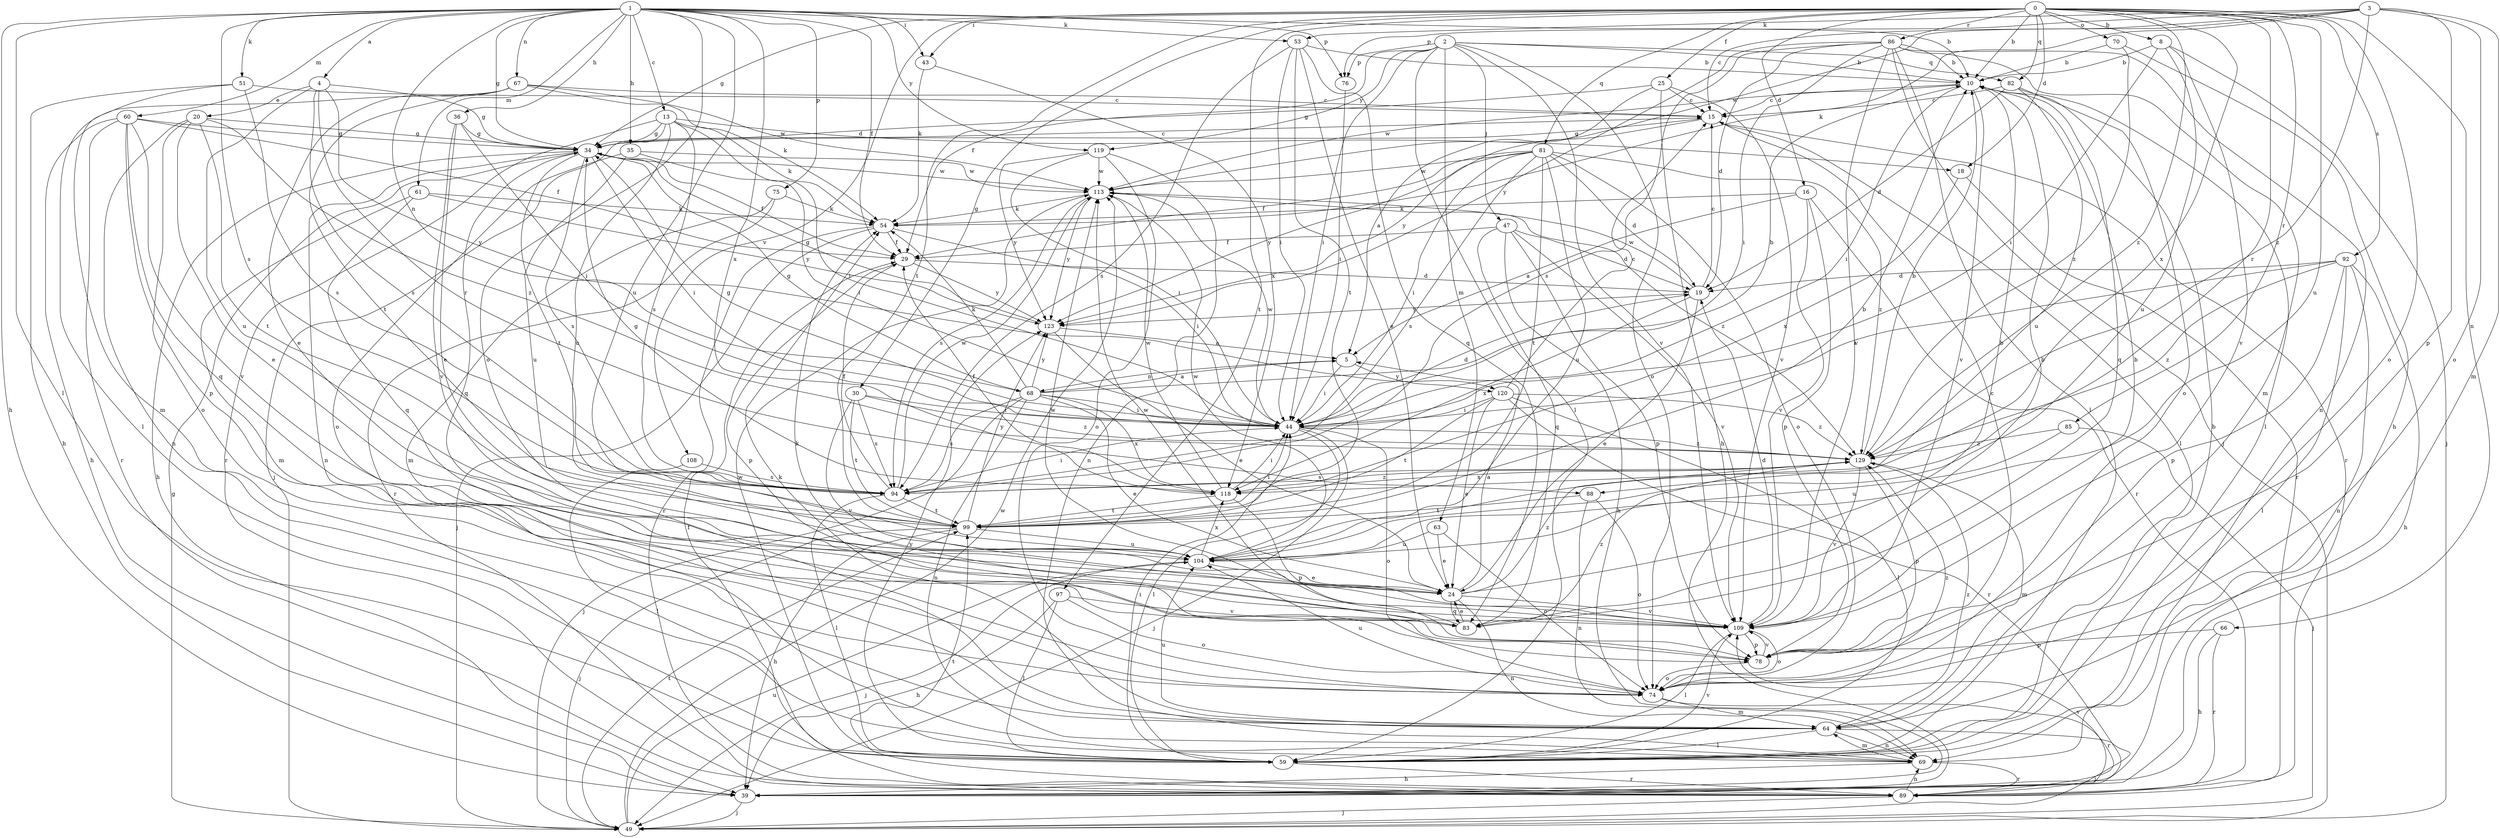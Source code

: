 strict digraph  {
0;
1;
2;
3;
4;
5;
8;
10;
13;
15;
16;
18;
19;
20;
24;
25;
29;
30;
34;
35;
36;
39;
43;
44;
47;
49;
51;
53;
54;
59;
60;
61;
63;
64;
66;
67;
68;
69;
70;
74;
75;
76;
78;
81;
82;
83;
85;
86;
88;
89;
92;
94;
97;
99;
104;
108;
109;
113;
118;
119;
120;
123;
129;
0 -> 8  [label=b];
0 -> 10  [label=b];
0 -> 16  [label=d];
0 -> 18  [label=d];
0 -> 25  [label=f];
0 -> 30  [label=g];
0 -> 34  [label=g];
0 -> 43  [label=i];
0 -> 66  [label=n];
0 -> 70  [label=o];
0 -> 74  [label=o];
0 -> 81  [label=q];
0 -> 82  [label=q];
0 -> 85  [label=r];
0 -> 86  [label=r];
0 -> 88  [label=r];
0 -> 92  [label=s];
0 -> 97  [label=t];
0 -> 99  [label=t];
0 -> 104  [label=u];
0 -> 108  [label=v];
0 -> 118  [label=x];
0 -> 129  [label=z];
1 -> 4  [label=a];
1 -> 10  [label=b];
1 -> 13  [label=c];
1 -> 29  [label=f];
1 -> 34  [label=g];
1 -> 35  [label=h];
1 -> 36  [label=h];
1 -> 39  [label=h];
1 -> 43  [label=i];
1 -> 51  [label=k];
1 -> 53  [label=k];
1 -> 59  [label=l];
1 -> 60  [label=m];
1 -> 61  [label=m];
1 -> 67  [label=n];
1 -> 68  [label=n];
1 -> 74  [label=o];
1 -> 75  [label=p];
1 -> 76  [label=p];
1 -> 94  [label=s];
1 -> 104  [label=u];
1 -> 118  [label=x];
1 -> 119  [label=y];
2 -> 10  [label=b];
2 -> 29  [label=f];
2 -> 44  [label=i];
2 -> 47  [label=j];
2 -> 59  [label=l];
2 -> 63  [label=m];
2 -> 74  [label=o];
2 -> 76  [label=p];
2 -> 82  [label=q];
2 -> 109  [label=v];
2 -> 119  [label=y];
3 -> 15  [label=c];
3 -> 53  [label=k];
3 -> 54  [label=k];
3 -> 64  [label=m];
3 -> 74  [label=o];
3 -> 76  [label=p];
3 -> 78  [label=p];
3 -> 113  [label=w];
3 -> 129  [label=z];
4 -> 20  [label=e];
4 -> 34  [label=g];
4 -> 88  [label=r];
4 -> 94  [label=s];
4 -> 104  [label=u];
4 -> 120  [label=y];
5 -> 44  [label=i];
5 -> 68  [label=n];
5 -> 120  [label=y];
8 -> 10  [label=b];
8 -> 44  [label=i];
8 -> 49  [label=j];
8 -> 104  [label=u];
8 -> 109  [label=v];
10 -> 15  [label=c];
10 -> 44  [label=i];
10 -> 83  [label=q];
10 -> 109  [label=v];
10 -> 113  [label=w];
13 -> 18  [label=d];
13 -> 34  [label=g];
13 -> 44  [label=i];
13 -> 49  [label=j];
13 -> 54  [label=k];
13 -> 89  [label=r];
13 -> 94  [label=s];
13 -> 104  [label=u];
15 -> 34  [label=g];
15 -> 59  [label=l];
15 -> 89  [label=r];
15 -> 123  [label=y];
16 -> 5  [label=a];
16 -> 54  [label=k];
16 -> 78  [label=p];
16 -> 89  [label=r];
16 -> 109  [label=v];
18 -> 89  [label=r];
18 -> 118  [label=x];
19 -> 15  [label=c];
19 -> 24  [label=e];
19 -> 113  [label=w];
19 -> 118  [label=x];
19 -> 123  [label=y];
20 -> 24  [label=e];
20 -> 34  [label=g];
20 -> 69  [label=n];
20 -> 74  [label=o];
20 -> 99  [label=t];
20 -> 129  [label=z];
24 -> 5  [label=a];
24 -> 10  [label=b];
24 -> 69  [label=n];
24 -> 83  [label=q];
24 -> 109  [label=v];
24 -> 129  [label=z];
25 -> 5  [label=a];
25 -> 15  [label=c];
25 -> 34  [label=g];
25 -> 39  [label=h];
25 -> 109  [label=v];
29 -> 19  [label=d];
29 -> 78  [label=p];
29 -> 123  [label=y];
30 -> 44  [label=i];
30 -> 94  [label=s];
30 -> 99  [label=t];
30 -> 109  [label=v];
30 -> 129  [label=z];
34 -> 15  [label=c];
34 -> 29  [label=f];
34 -> 39  [label=h];
34 -> 44  [label=i];
34 -> 69  [label=n];
34 -> 83  [label=q];
34 -> 94  [label=s];
34 -> 99  [label=t];
34 -> 113  [label=w];
35 -> 44  [label=i];
35 -> 74  [label=o];
35 -> 104  [label=u];
35 -> 113  [label=w];
36 -> 24  [label=e];
36 -> 34  [label=g];
36 -> 44  [label=i];
36 -> 109  [label=v];
39 -> 49  [label=j];
39 -> 109  [label=v];
43 -> 54  [label=k];
43 -> 118  [label=x];
44 -> 19  [label=d];
44 -> 34  [label=g];
44 -> 49  [label=j];
44 -> 59  [label=l];
44 -> 74  [label=o];
44 -> 113  [label=w];
44 -> 129  [label=z];
47 -> 19  [label=d];
47 -> 29  [label=f];
47 -> 39  [label=h];
47 -> 78  [label=p];
47 -> 83  [label=q];
47 -> 109  [label=v];
49 -> 34  [label=g];
49 -> 99  [label=t];
49 -> 104  [label=u];
49 -> 113  [label=w];
51 -> 15  [label=c];
51 -> 39  [label=h];
51 -> 64  [label=m];
51 -> 94  [label=s];
53 -> 10  [label=b];
53 -> 24  [label=e];
53 -> 44  [label=i];
53 -> 83  [label=q];
53 -> 94  [label=s];
53 -> 99  [label=t];
54 -> 29  [label=f];
54 -> 44  [label=i];
54 -> 49  [label=j];
54 -> 89  [label=r];
59 -> 10  [label=b];
59 -> 44  [label=i];
59 -> 89  [label=r];
59 -> 109  [label=v];
59 -> 113  [label=w];
59 -> 123  [label=y];
60 -> 29  [label=f];
60 -> 34  [label=g];
60 -> 39  [label=h];
60 -> 78  [label=p];
60 -> 83  [label=q];
60 -> 89  [label=r];
60 -> 109  [label=v];
61 -> 54  [label=k];
61 -> 64  [label=m];
61 -> 83  [label=q];
61 -> 123  [label=y];
63 -> 24  [label=e];
63 -> 74  [label=o];
63 -> 104  [label=u];
64 -> 49  [label=j];
64 -> 54  [label=k];
64 -> 59  [label=l];
64 -> 69  [label=n];
64 -> 104  [label=u];
64 -> 129  [label=z];
66 -> 39  [label=h];
66 -> 78  [label=p];
66 -> 89  [label=r];
67 -> 15  [label=c];
67 -> 24  [label=e];
67 -> 54  [label=k];
67 -> 59  [label=l];
67 -> 99  [label=t];
67 -> 113  [label=w];
68 -> 5  [label=a];
68 -> 10  [label=b];
68 -> 24  [label=e];
68 -> 34  [label=g];
68 -> 44  [label=i];
68 -> 49  [label=j];
68 -> 54  [label=k];
68 -> 69  [label=n];
68 -> 94  [label=s];
68 -> 118  [label=x];
68 -> 123  [label=y];
69 -> 39  [label=h];
69 -> 64  [label=m];
69 -> 89  [label=r];
70 -> 10  [label=b];
70 -> 39  [label=h];
70 -> 129  [label=z];
74 -> 64  [label=m];
74 -> 89  [label=r];
74 -> 104  [label=u];
74 -> 129  [label=z];
75 -> 54  [label=k];
75 -> 64  [label=m];
75 -> 89  [label=r];
76 -> 44  [label=i];
78 -> 15  [label=c];
78 -> 54  [label=k];
78 -> 74  [label=o];
78 -> 109  [label=v];
81 -> 19  [label=d];
81 -> 29  [label=f];
81 -> 44  [label=i];
81 -> 74  [label=o];
81 -> 94  [label=s];
81 -> 99  [label=t];
81 -> 104  [label=u];
81 -> 113  [label=w];
81 -> 123  [label=y];
81 -> 129  [label=z];
82 -> 15  [label=c];
82 -> 19  [label=d];
82 -> 59  [label=l];
82 -> 74  [label=o];
82 -> 104  [label=u];
83 -> 10  [label=b];
83 -> 24  [label=e];
83 -> 113  [label=w];
83 -> 129  [label=z];
85 -> 49  [label=j];
85 -> 104  [label=u];
85 -> 129  [label=z];
86 -> 10  [label=b];
86 -> 19  [label=d];
86 -> 44  [label=i];
86 -> 49  [label=j];
86 -> 59  [label=l];
86 -> 64  [label=m];
86 -> 69  [label=n];
86 -> 94  [label=s];
86 -> 109  [label=v];
86 -> 123  [label=y];
88 -> 69  [label=n];
88 -> 74  [label=o];
88 -> 99  [label=t];
89 -> 29  [label=f];
89 -> 49  [label=j];
89 -> 69  [label=n];
89 -> 99  [label=t];
92 -> 19  [label=d];
92 -> 39  [label=h];
92 -> 44  [label=i];
92 -> 59  [label=l];
92 -> 69  [label=n];
92 -> 78  [label=p];
92 -> 129  [label=z];
94 -> 29  [label=f];
94 -> 44  [label=i];
94 -> 59  [label=l];
94 -> 99  [label=t];
94 -> 113  [label=w];
94 -> 129  [label=z];
97 -> 39  [label=h];
97 -> 59  [label=l];
97 -> 74  [label=o];
97 -> 109  [label=v];
99 -> 10  [label=b];
99 -> 39  [label=h];
99 -> 44  [label=i];
99 -> 49  [label=j];
99 -> 104  [label=u];
99 -> 123  [label=y];
104 -> 24  [label=e];
104 -> 49  [label=j];
104 -> 113  [label=w];
104 -> 118  [label=x];
108 -> 59  [label=l];
108 -> 94  [label=s];
109 -> 10  [label=b];
109 -> 19  [label=d];
109 -> 59  [label=l];
109 -> 74  [label=o];
109 -> 78  [label=p];
109 -> 113  [label=w];
113 -> 54  [label=k];
113 -> 94  [label=s];
113 -> 123  [label=y];
113 -> 129  [label=z];
118 -> 29  [label=f];
118 -> 34  [label=g];
118 -> 44  [label=i];
118 -> 78  [label=p];
118 -> 99  [label=t];
118 -> 113  [label=w];
119 -> 44  [label=i];
119 -> 69  [label=n];
119 -> 74  [label=o];
119 -> 113  [label=w];
119 -> 123  [label=y];
120 -> 15  [label=c];
120 -> 24  [label=e];
120 -> 44  [label=i];
120 -> 59  [label=l];
120 -> 89  [label=r];
120 -> 99  [label=t];
120 -> 129  [label=z];
123 -> 5  [label=a];
123 -> 24  [label=e];
123 -> 34  [label=g];
129 -> 10  [label=b];
129 -> 64  [label=m];
129 -> 78  [label=p];
129 -> 94  [label=s];
129 -> 109  [label=v];
129 -> 118  [label=x];
}
